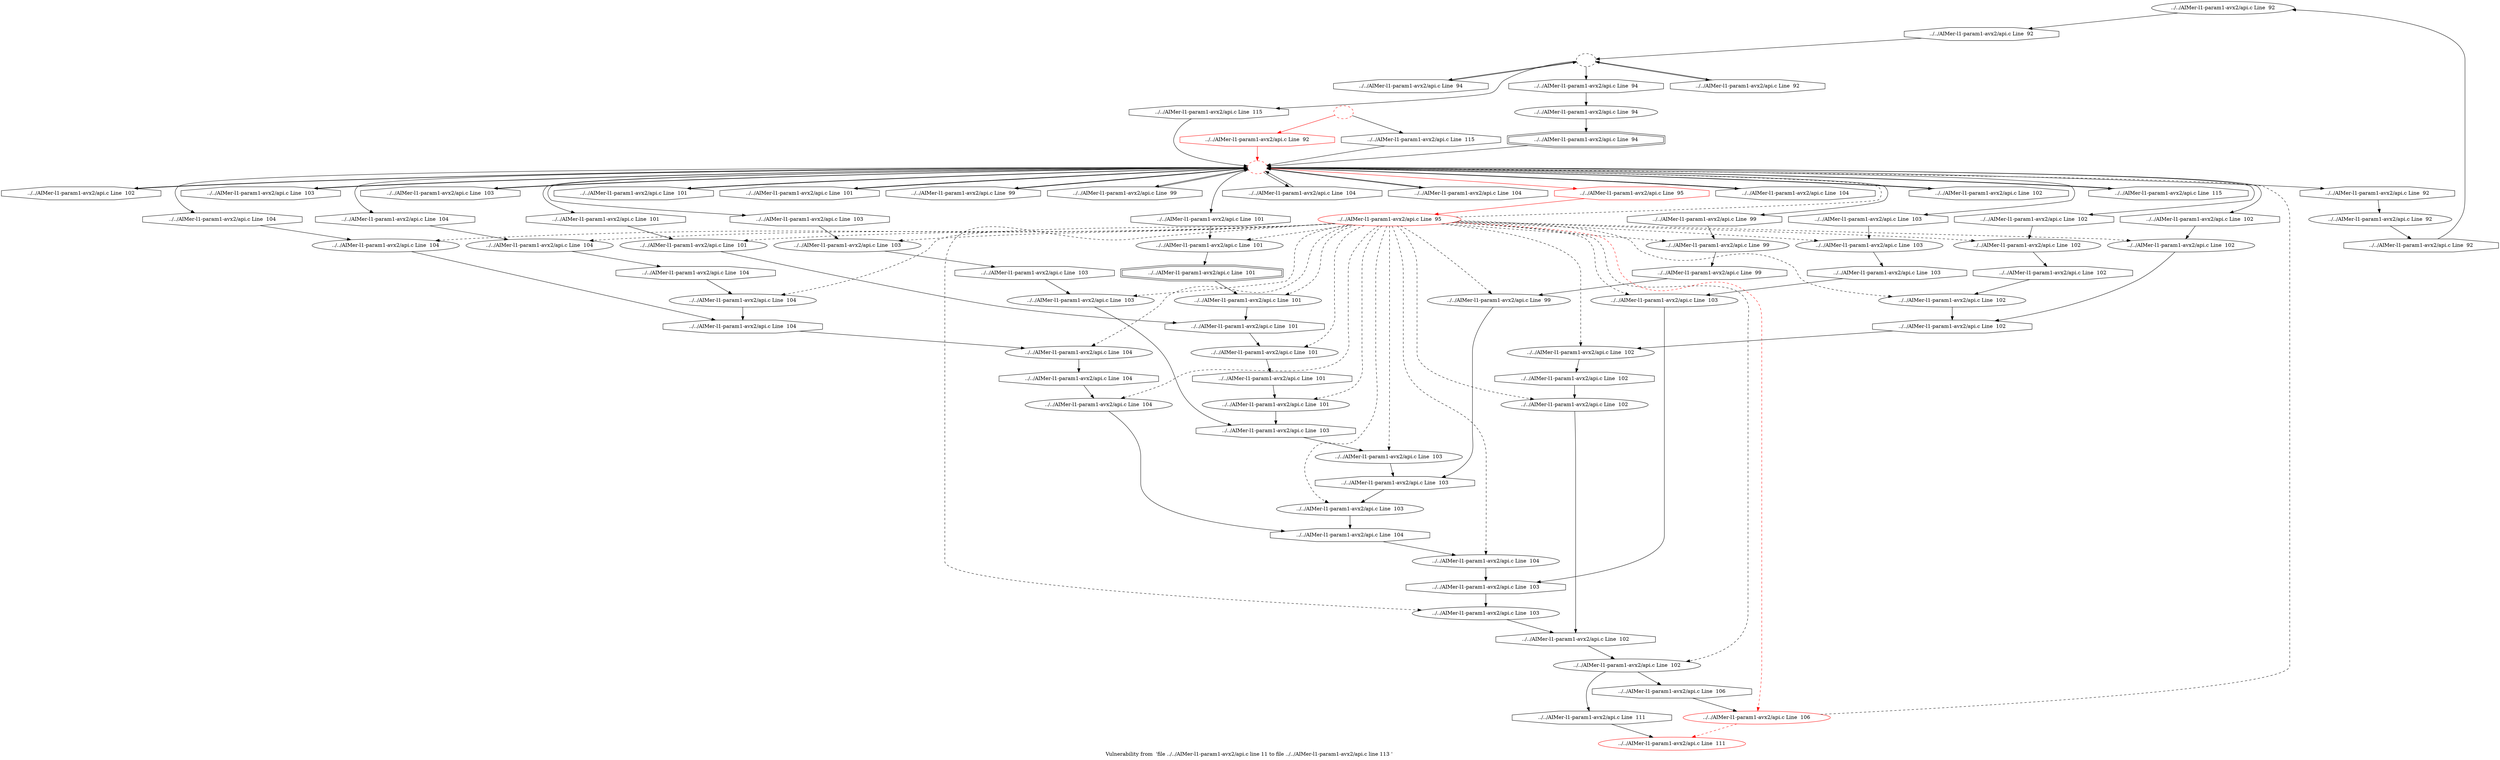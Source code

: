 digraph "Vulnerability from 'file ../../AIMer-l1-param1-avx2/api.c line 11 to file ../../AIMer-l1-param1-avx2/api.c line 113 '  "{
label="Vulnerability from  'file ../../AIMer-l1-param1-avx2/api.c line 11 to file ../../AIMer-l1-param1-avx2/api.c line 113 ' ";
node_752[shape=ellipse,style=solid,label="../../AIMer-l1-param1-avx2/api.c Line  92"]
node_755[shape=octagon,style=solid,label="../../AIMer-l1-param1-avx2/api.c Line  92"]
"node_752"->"node_755"
node_751[shape=octagon,style=solid,label="../../AIMer-l1-param1-avx2/api.c Line  92"]
node_750[shape=ellipse,style=solid,label="../../AIMer-l1-param1-avx2/api.c Line  92"]
"node_751"->"node_750"
node_753[shape=octagon,style=solid,label="../../AIMer-l1-param1-avx2/api.c Line  92"]
"node_750"->"node_753"
node_749[shape=octagon,style=solid,label="../../AIMer-l1-param1-avx2/api.c Line  92", color=red]
node_748[shape=ellipse,style=dashed,label="", color=red]
"node_749"->"node_748" [color=red]
"node_748"->"node_751"
node_775[shape=octagon,style=solid,label="../../AIMer-l1-param1-avx2/api.c Line  101"]
"node_748"->"node_775"
node_780[shape=octagon,style=solid,label="../../AIMer-l1-param1-avx2/api.c Line  102"]
"node_748"->"node_780"
node_761[shape=octagon,style=solid,label="../../AIMer-l1-param1-avx2/api.c Line  95", color=red]
"node_748"->"node_761" [color=red]
node_797[shape=octagon,style=solid,label="../../AIMer-l1-param1-avx2/api.c Line  103"]
"node_748"->"node_797"
node_799[shape=octagon,style=solid,label="../../AIMer-l1-param1-avx2/api.c Line  103"]
"node_748"->"node_799"
node_792[shape=octagon,style=solid,label="../../AIMer-l1-param1-avx2/api.c Line  103"]
"node_748"->"node_792"
node_794[shape=octagon,style=solid,label="../../AIMer-l1-param1-avx2/api.c Line  103"]
"node_748"->"node_794"
node_770[shape=octagon,style=solid,label="../../AIMer-l1-param1-avx2/api.c Line  101"]
"node_748"->"node_770"
node_773[shape=octagon,style=solid,label="../../AIMer-l1-param1-avx2/api.c Line  101"]
"node_748"->"node_773"
node_768[shape=octagon,style=solid,label="../../AIMer-l1-param1-avx2/api.c Line  101"]
"node_748"->"node_768"
node_762[shape=octagon,style=solid,label="../../AIMer-l1-param1-avx2/api.c Line  99"]
"node_748"->"node_762"
node_763[shape=octagon,style=solid,label="../../AIMer-l1-param1-avx2/api.c Line  99"]
"node_748"->"node_763"
node_765[shape=octagon,style=solid,label="../../AIMer-l1-param1-avx2/api.c Line  99"]
"node_748"->"node_765"
node_806[shape=octagon,style=solid,label="../../AIMer-l1-param1-avx2/api.c Line  104"]
"node_748"->"node_806"
node_807[shape=octagon,style=solid,label="../../AIMer-l1-param1-avx2/api.c Line  104"]
"node_748"->"node_807"
node_809[shape=octagon,style=solid,label="../../AIMer-l1-param1-avx2/api.c Line  104"]
"node_748"->"node_809"
node_812[shape=octagon,style=solid,label="../../AIMer-l1-param1-avx2/api.c Line  104"]
"node_748"->"node_812"
node_814[shape=octagon,style=solid,label="../../AIMer-l1-param1-avx2/api.c Line  104"]
"node_748"->"node_814"
node_782[shape=octagon,style=solid,label="../../AIMer-l1-param1-avx2/api.c Line  102"]
"node_748"->"node_782"
node_783[shape=octagon,style=solid,label="../../AIMer-l1-param1-avx2/api.c Line  102"]
"node_748"->"node_783"
node_785[shape=octagon,style=solid,label="../../AIMer-l1-param1-avx2/api.c Line  102"]
"node_748"->"node_785"
node_830[shape=octagon,style=solid,label="../../AIMer-l1-param1-avx2/api.c Line  115"]
"node_748"->"node_830"
node_747[shape=ellipse,style=dashed,label=""]
node_758[shape=octagon,style=solid,label="../../AIMer-l1-param1-avx2/api.c Line  94"]
"node_747"->"node_758"
node_754[shape=octagon,style=solid,label="../../AIMer-l1-param1-avx2/api.c Line  92"]
"node_747"->"node_754"
node_756[shape=octagon,style=solid,label="../../AIMer-l1-param1-avx2/api.c Line  94"]
"node_747"->"node_756"
node_829[shape=octagon,style=solid,label="../../AIMer-l1-param1-avx2/api.c Line  115"]
"node_747"->"node_829"
node_746[shape=ellipse,style=dashed,label="", color=red]
"node_746"->"node_749" [color=red]
node_831[shape=octagon,style=solid,label="../../AIMer-l1-param1-avx2/api.c Line  115"]
"node_746"->"node_831"
node_774[shape=ellipse,style=solid,label="../../AIMer-l1-param1-avx2/api.c Line  101"]
"node_775"->"node_774"
node_776[shape=ellipse,style=solid,label="../../AIMer-l1-param1-avx2/api.c Line  101"]
node_779[shape=octagon,style=solid,label="../../AIMer-l1-param1-avx2/api.c Line  101"]
"node_776"->"node_779"
node_777[shape=octagon,style=solid,label="../../AIMer-l1-param1-avx2/api.c Line  101"]
"node_777"->"node_776"
node_778[shape=ellipse,style=solid,label="../../AIMer-l1-param1-avx2/api.c Line  101"]
node_803[shape=octagon,style=solid,label="../../AIMer-l1-param1-avx2/api.c Line  103"]
"node_778"->"node_803"
"node_779"->"node_778"
"node_780"->"node_748"
node_757[shape=ellipse,style=solid,label="../../AIMer-l1-param1-avx2/api.c Line  94"]
"node_758"->"node_757"
node_759[shape=doubleoctagon,style=solid,label="../../AIMer-l1-param1-avx2/api.c Line  94"]
"node_759"->"node_748"
node_760[shape=ellipse,style=solid,label="../../AIMer-l1-param1-avx2/api.c Line  95", color=red]
"node_760"->"node_748" [style=dashed]
"node_760"->"node_776" [style=dashed]
"node_760"->"node_778" [style=dashed]
node_795[shape=ellipse,style=solid,label="../../AIMer-l1-param1-avx2/api.c Line  103"]
"node_760"->"node_795" [style=dashed]
node_798[shape=ellipse,style=solid,label="../../AIMer-l1-param1-avx2/api.c Line  103"]
"node_760"->"node_798" [style=dashed]
node_800[shape=ellipse,style=solid,label="../../AIMer-l1-param1-avx2/api.c Line  103"]
"node_760"->"node_800" [style=dashed]
node_817[shape=ellipse,style=solid,label="../../AIMer-l1-param1-avx2/api.c Line  104"]
"node_760"->"node_817" [style=dashed]
node_819[shape=ellipse,style=solid,label="../../AIMer-l1-param1-avx2/api.c Line  104"]
"node_760"->"node_819" [style=dashed]
node_821[shape=ellipse,style=solid,label="../../AIMer-l1-param1-avx2/api.c Line  103"]
"node_760"->"node_821" [style=dashed]
node_823[shape=ellipse,style=solid,label="../../AIMer-l1-param1-avx2/api.c Line  102"]
"node_760"->"node_823" [style=dashed]
node_788[shape=ellipse,style=solid,label="../../AIMer-l1-param1-avx2/api.c Line  102"]
"node_760"->"node_788" [style=dashed]
node_790[shape=ellipse,style=solid,label="../../AIMer-l1-param1-avx2/api.c Line  102"]
"node_760"->"node_790" [style=dashed]
node_793[shape=ellipse,style=solid,label="../../AIMer-l1-param1-avx2/api.c Line  103"]
"node_760"->"node_793" [style=dashed]
node_771[shape=ellipse,style=solid,label="../../AIMer-l1-param1-avx2/api.c Line  101"]
"node_760"->"node_771" [style=dashed]
"node_760"->"node_774" [style=dashed]
node_766[shape=ellipse,style=solid,label="../../AIMer-l1-param1-avx2/api.c Line  99"]
"node_760"->"node_766" [style=dashed]
node_769[shape=ellipse,style=solid,label="../../AIMer-l1-param1-avx2/api.c Line  101"]
"node_760"->"node_769" [style=dashed]
node_764[shape=ellipse,style=solid,label="../../AIMer-l1-param1-avx2/api.c Line  99"]
"node_760"->"node_764" [style=dashed]
node_802[shape=ellipse,style=solid,label="../../AIMer-l1-param1-avx2/api.c Line  103"]
"node_760"->"node_802" [style=dashed]
node_804[shape=ellipse,style=solid,label="../../AIMer-l1-param1-avx2/api.c Line  103"]
"node_760"->"node_804" [style=dashed]
node_808[shape=ellipse,style=solid,label="../../AIMer-l1-param1-avx2/api.c Line  104"]
"node_760"->"node_808" [style=dashed]
node_810[shape=ellipse,style=solid,label="../../AIMer-l1-param1-avx2/api.c Line  104"]
"node_760"->"node_810" [style=dashed]
node_813[shape=ellipse,style=solid,label="../../AIMer-l1-param1-avx2/api.c Line  104"]
"node_760"->"node_813" [style=dashed]
node_815[shape=ellipse,style=solid,label="../../AIMer-l1-param1-avx2/api.c Line  104"]
"node_760"->"node_815" [style=dashed]
node_781[shape=ellipse,style=solid,label="../../AIMer-l1-param1-avx2/api.c Line  102"]
"node_760"->"node_781" [style=dashed]
node_784[shape=ellipse,style=solid,label="../../AIMer-l1-param1-avx2/api.c Line  102"]
"node_760"->"node_784" [style=dashed]
node_786[shape=ellipse,style=solid,label="../../AIMer-l1-param1-avx2/api.c Line  102"]
"node_760"->"node_786" [style=dashed]
node_825[shape=ellipse,style=solid,label="../../AIMer-l1-param1-avx2/api.c Line  106", color=red]
"node_760"->"node_825" [color=red, style=dashed]
"node_761"->"node_760" [color=red]
node_822[shape=octagon,style=solid,label="../../AIMer-l1-param1-avx2/api.c Line  103"]
"node_795"->"node_822"
node_796[shape=octagon,style=solid,label="../../AIMer-l1-param1-avx2/api.c Line  103"]
"node_796"->"node_795"
"node_797"->"node_748"
node_801[shape=octagon,style=solid,label="../../AIMer-l1-param1-avx2/api.c Line  103"]
"node_798"->"node_801"
"node_799"->"node_798"
"node_800"->"node_803"
"node_801"->"node_800"
node_820[shape=octagon,style=solid,label="../../AIMer-l1-param1-avx2/api.c Line  104"]
"node_817"->"node_820"
node_818[shape=octagon,style=solid,label="../../AIMer-l1-param1-avx2/api.c Line  104"]
"node_818"->"node_817"
"node_819"->"node_822"
"node_820"->"node_819"
node_824[shape=octagon,style=solid,label="../../AIMer-l1-param1-avx2/api.c Line  102"]
"node_821"->"node_824"
"node_822"->"node_821"
node_826[shape=octagon,style=solid,label="../../AIMer-l1-param1-avx2/api.c Line  106"]
"node_823"->"node_826"
node_828[shape=octagon,style=solid,label="../../AIMer-l1-param1-avx2/api.c Line  111"]
"node_823"->"node_828"
"node_824"->"node_823"
node_791[shape=octagon,style=solid,label="../../AIMer-l1-param1-avx2/api.c Line  102"]
"node_788"->"node_791"
node_789[shape=octagon,style=solid,label="../../AIMer-l1-param1-avx2/api.c Line  102"]
"node_789"->"node_788"
"node_790"->"node_824"
"node_791"->"node_790"
"node_792"->"node_748"
"node_793"->"node_796"
"node_794"->"node_793"
"node_770"->"node_769"
"node_771"->"node_777"
node_772[shape=doubleoctagon,style=solid,label="../../AIMer-l1-param1-avx2/api.c Line  101"]
"node_772"->"node_771"
"node_773"->"node_748"
"node_774"->"node_777"
node_805[shape=octagon,style=solid,label="../../AIMer-l1-param1-avx2/api.c Line  103"]
"node_766"->"node_805"
node_767[shape=octagon,style=solid,label="../../AIMer-l1-param1-avx2/api.c Line  99"]
"node_767"->"node_766"
"node_768"->"node_748"
"node_769"->"node_772"
"node_762"->"node_748"
"node_763"->"node_748"
"node_764"->"node_767"
"node_765"->"node_764"
"node_802"->"node_805"
"node_803"->"node_802"
"node_804"->"node_820"
"node_805"->"node_804"
"node_806"->"node_748"
"node_807"->"node_748"
node_811[shape=octagon,style=solid,label="../../AIMer-l1-param1-avx2/api.c Line  104"]
"node_808"->"node_811"
"node_809"->"node_808"
node_816[shape=octagon,style=solid,label="../../AIMer-l1-param1-avx2/api.c Line  104"]
"node_810"->"node_816"
"node_811"->"node_810"
"node_812"->"node_748"
"node_813"->"node_816"
"node_814"->"node_813"
"node_815"->"node_818"
"node_816"->"node_815"
"node_753"->"node_752"
"node_754"->"node_747"
"node_755"->"node_747"
"node_756"->"node_747"
"node_757"->"node_759"
"node_781"->"node_789"
"node_782"->"node_781"
"node_783"->"node_748"
node_787[shape=octagon,style=solid,label="../../AIMer-l1-param1-avx2/api.c Line  102"]
"node_784"->"node_787"
"node_785"->"node_784"
"node_786"->"node_789"
"node_787"->"node_786"
"node_825"->"node_748" [style=dashed]
node_827[shape=ellipse,style=solid,label="../../AIMer-l1-param1-avx2/api.c Line  111", color=red]
"node_825"->"node_827" [color=red, style=dashed]
"node_826"->"node_825"
"node_828"->"node_827"
"node_829"->"node_748"
"node_830"->"node_748"
"node_831"->"node_748"
}

